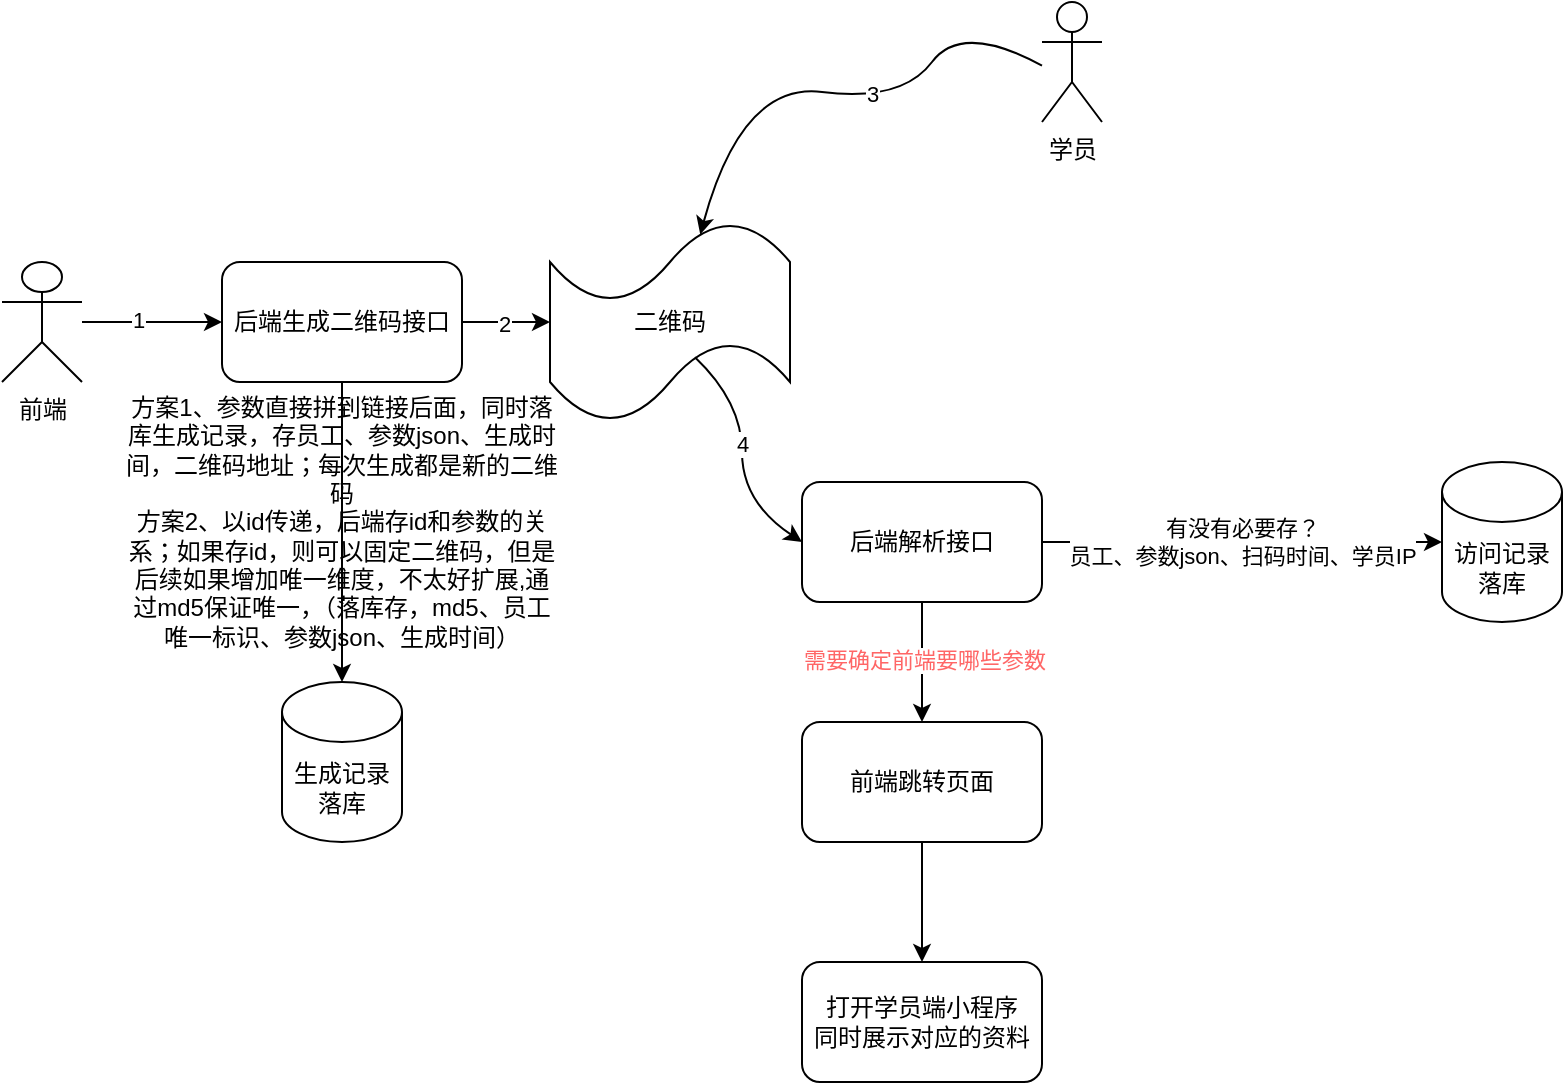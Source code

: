 <mxfile version="23.0.2" type="github">
  <diagram name="第 1 页" id="xEFOGvNU6p2dMKi8G9L9">
    <mxGraphModel dx="1304" dy="712" grid="1" gridSize="10" guides="1" tooltips="1" connect="1" arrows="1" fold="1" page="1" pageScale="1" pageWidth="827" pageHeight="1169" math="0" shadow="0">
      <root>
        <mxCell id="0" />
        <mxCell id="1" parent="0" />
        <mxCell id="GYFdXGMC144e27Gy8O6m-7" value="" style="edgeStyle=orthogonalEdgeStyle;rounded=0;orthogonalLoop=1;jettySize=auto;html=1;" edge="1" parent="1" source="GYFdXGMC144e27Gy8O6m-1" target="GYFdXGMC144e27Gy8O6m-6">
          <mxGeometry relative="1" as="geometry" />
        </mxCell>
        <mxCell id="GYFdXGMC144e27Gy8O6m-12" value="2" style="edgeLabel;html=1;align=center;verticalAlign=middle;resizable=0;points=[];" vertex="1" connectable="0" parent="GYFdXGMC144e27Gy8O6m-7">
          <mxGeometry x="-0.076" y="-1" relative="1" as="geometry">
            <mxPoint as="offset" />
          </mxGeometry>
        </mxCell>
        <mxCell id="GYFdXGMC144e27Gy8O6m-23" style="edgeStyle=orthogonalEdgeStyle;rounded=0;orthogonalLoop=1;jettySize=auto;html=1;exitX=0.5;exitY=1;exitDx=0;exitDy=0;" edge="1" parent="1" source="GYFdXGMC144e27Gy8O6m-1" target="GYFdXGMC144e27Gy8O6m-22">
          <mxGeometry relative="1" as="geometry" />
        </mxCell>
        <mxCell id="GYFdXGMC144e27Gy8O6m-1" value="后端生成二维码接口" style="rounded=1;whiteSpace=wrap;html=1;" vertex="1" parent="1">
          <mxGeometry x="250" y="280" width="120" height="60" as="geometry" />
        </mxCell>
        <mxCell id="GYFdXGMC144e27Gy8O6m-3" style="edgeStyle=orthogonalEdgeStyle;rounded=0;orthogonalLoop=1;jettySize=auto;html=1;entryX=0;entryY=0.5;entryDx=0;entryDy=0;" edge="1" parent="1" source="GYFdXGMC144e27Gy8O6m-2" target="GYFdXGMC144e27Gy8O6m-1">
          <mxGeometry relative="1" as="geometry" />
        </mxCell>
        <mxCell id="GYFdXGMC144e27Gy8O6m-11" value="1" style="edgeLabel;html=1;align=center;verticalAlign=middle;resizable=0;points=[];" vertex="1" connectable="0" parent="GYFdXGMC144e27Gy8O6m-3">
          <mxGeometry x="-0.212" y="1" relative="1" as="geometry">
            <mxPoint as="offset" />
          </mxGeometry>
        </mxCell>
        <mxCell id="GYFdXGMC144e27Gy8O6m-2" value="前端" style="shape=umlActor;verticalLabelPosition=bottom;verticalAlign=top;html=1;outlineConnect=0;" vertex="1" parent="1">
          <mxGeometry x="140" y="280" width="40" height="60" as="geometry" />
        </mxCell>
        <mxCell id="GYFdXGMC144e27Gy8O6m-6" value="二维码" style="shape=tape;whiteSpace=wrap;html=1;rounded=1;" vertex="1" parent="1">
          <mxGeometry x="414" y="260" width="120" height="100" as="geometry" />
        </mxCell>
        <mxCell id="GYFdXGMC144e27Gy8O6m-8" value="学员" style="shape=umlActor;verticalLabelPosition=bottom;verticalAlign=top;html=1;outlineConnect=0;" vertex="1" parent="1">
          <mxGeometry x="660" y="150" width="30" height="60" as="geometry" />
        </mxCell>
        <mxCell id="GYFdXGMC144e27Gy8O6m-9" value="" style="curved=1;endArrow=classic;html=1;rounded=0;entryX=0.626;entryY=0.062;entryDx=0;entryDy=0;entryPerimeter=0;" edge="1" parent="1" target="GYFdXGMC144e27Gy8O6m-6">
          <mxGeometry width="50" height="50" relative="1" as="geometry">
            <mxPoint x="660" y="181.818" as="sourcePoint" />
            <mxPoint x="490" y="250" as="targetPoint" />
            <Array as="points">
              <mxPoint x="620" y="160" />
              <mxPoint x="590" y="200" />
              <mxPoint x="510" y="190" />
            </Array>
          </mxGeometry>
        </mxCell>
        <mxCell id="GYFdXGMC144e27Gy8O6m-13" value="3" style="edgeLabel;html=1;align=center;verticalAlign=middle;resizable=0;points=[];" vertex="1" connectable="0" parent="GYFdXGMC144e27Gy8O6m-9">
          <mxGeometry x="-0.127" y="-2" relative="1" as="geometry">
            <mxPoint as="offset" />
          </mxGeometry>
        </mxCell>
        <mxCell id="GYFdXGMC144e27Gy8O6m-18" value="" style="edgeStyle=orthogonalEdgeStyle;rounded=0;orthogonalLoop=1;jettySize=auto;html=1;" edge="1" parent="1" source="GYFdXGMC144e27Gy8O6m-10" target="GYFdXGMC144e27Gy8O6m-17">
          <mxGeometry relative="1" as="geometry" />
        </mxCell>
        <mxCell id="GYFdXGMC144e27Gy8O6m-28" value="&lt;font color=&quot;#ff6666&quot;&gt;需要确定前端要哪些参数&lt;/font&gt;" style="edgeLabel;html=1;align=center;verticalAlign=middle;resizable=0;points=[];" vertex="1" connectable="0" parent="GYFdXGMC144e27Gy8O6m-18">
          <mxGeometry x="-0.043" y="1" relative="1" as="geometry">
            <mxPoint as="offset" />
          </mxGeometry>
        </mxCell>
        <mxCell id="GYFdXGMC144e27Gy8O6m-10" value="后端解析接口" style="rounded=1;whiteSpace=wrap;html=1;" vertex="1" parent="1">
          <mxGeometry x="540" y="390" width="120" height="60" as="geometry" />
        </mxCell>
        <mxCell id="GYFdXGMC144e27Gy8O6m-14" value="" style="curved=1;endArrow=classic;html=1;rounded=0;entryX=0;entryY=0.5;entryDx=0;entryDy=0;exitX=0.604;exitY=0.676;exitDx=0;exitDy=0;exitPerimeter=0;" edge="1" parent="1" source="GYFdXGMC144e27Gy8O6m-6" target="GYFdXGMC144e27Gy8O6m-10">
          <mxGeometry width="50" height="50" relative="1" as="geometry">
            <mxPoint x="470" y="420" as="sourcePoint" />
            <mxPoint x="520" y="370" as="targetPoint" />
            <Array as="points">
              <mxPoint x="510" y="350" />
              <mxPoint x="510" y="400" />
            </Array>
          </mxGeometry>
        </mxCell>
        <mxCell id="GYFdXGMC144e27Gy8O6m-15" value="4" style="edgeLabel;html=1;align=center;verticalAlign=middle;resizable=0;points=[];" vertex="1" connectable="0" parent="GYFdXGMC144e27Gy8O6m-14">
          <mxGeometry x="0.061" y="5" relative="1" as="geometry">
            <mxPoint x="-5" y="-10" as="offset" />
          </mxGeometry>
        </mxCell>
        <mxCell id="GYFdXGMC144e27Gy8O6m-20" value="" style="edgeStyle=orthogonalEdgeStyle;rounded=0;orthogonalLoop=1;jettySize=auto;html=1;" edge="1" parent="1" source="GYFdXGMC144e27Gy8O6m-17" target="GYFdXGMC144e27Gy8O6m-19">
          <mxGeometry relative="1" as="geometry" />
        </mxCell>
        <mxCell id="GYFdXGMC144e27Gy8O6m-17" value="前端跳转页面" style="whiteSpace=wrap;html=1;rounded=1;" vertex="1" parent="1">
          <mxGeometry x="540" y="510" width="120" height="60" as="geometry" />
        </mxCell>
        <mxCell id="GYFdXGMC144e27Gy8O6m-19" value="打开学员端小程序&lt;br&gt;同时展示对应的资料" style="whiteSpace=wrap;html=1;rounded=1;" vertex="1" parent="1">
          <mxGeometry x="540" y="630" width="120" height="60" as="geometry" />
        </mxCell>
        <mxCell id="GYFdXGMC144e27Gy8O6m-21" value="方案1、参数直接拼到链接后面，同时落库生成记录，存员工、参数json、生成时间，二维码地址；每次生成都是新的二维码&lt;br&gt;方案2、以id传递，后端存id和参数的关系；如果存id，则可以固定二维码，但是后续如果增加唯一维度，不太好扩展,通过md5保证唯一，（落库存，md5、员工唯一标识、参数json、生成时间）" style="text;html=1;strokeColor=none;fillColor=none;align=center;verticalAlign=middle;whiteSpace=wrap;rounded=0;" vertex="1" parent="1">
          <mxGeometry x="200" y="390" width="220" height="40" as="geometry" />
        </mxCell>
        <mxCell id="GYFdXGMC144e27Gy8O6m-22" value="生成记录落库" style="shape=cylinder3;whiteSpace=wrap;html=1;boundedLbl=1;backgroundOutline=1;size=15;" vertex="1" parent="1">
          <mxGeometry x="280" y="490" width="60" height="80" as="geometry" />
        </mxCell>
        <mxCell id="GYFdXGMC144e27Gy8O6m-26" value="访问记录落库" style="shape=cylinder3;whiteSpace=wrap;html=1;boundedLbl=1;backgroundOutline=1;size=15;" vertex="1" parent="1">
          <mxGeometry x="860" y="380" width="60" height="80" as="geometry" />
        </mxCell>
        <mxCell id="GYFdXGMC144e27Gy8O6m-27" style="edgeStyle=orthogonalEdgeStyle;rounded=0;orthogonalLoop=1;jettySize=auto;html=1;entryX=0;entryY=0.5;entryDx=0;entryDy=0;entryPerimeter=0;" edge="1" parent="1" source="GYFdXGMC144e27Gy8O6m-10" target="GYFdXGMC144e27Gy8O6m-26">
          <mxGeometry relative="1" as="geometry" />
        </mxCell>
        <mxCell id="GYFdXGMC144e27Gy8O6m-29" value="有没有必要存？&lt;br&gt;员工、参数json、扫码时间、学员IP" style="edgeLabel;html=1;align=center;verticalAlign=middle;resizable=0;points=[];" vertex="1" connectable="0" parent="GYFdXGMC144e27Gy8O6m-27">
          <mxGeometry x="-0.259" y="-2" relative="1" as="geometry">
            <mxPoint x="26" y="-2" as="offset" />
          </mxGeometry>
        </mxCell>
      </root>
    </mxGraphModel>
  </diagram>
</mxfile>
